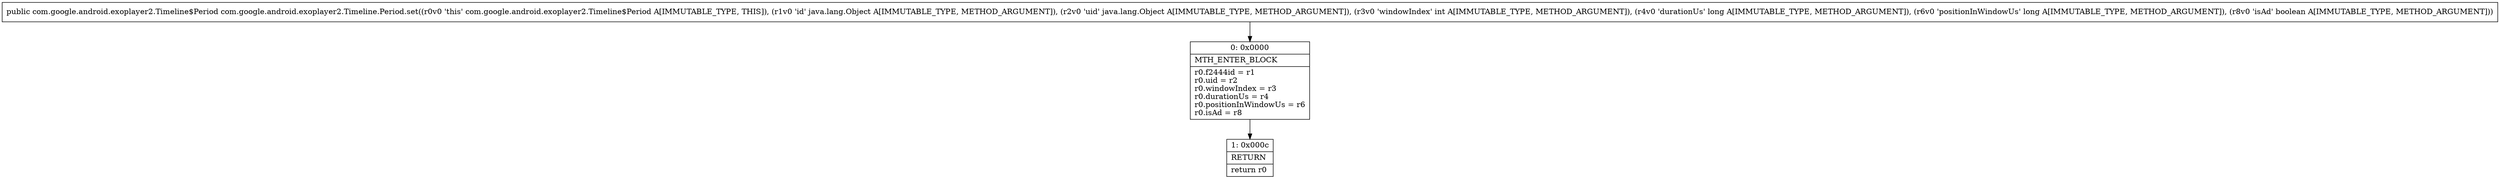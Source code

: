 digraph "CFG forcom.google.android.exoplayer2.Timeline.Period.set(Ljava\/lang\/Object;Ljava\/lang\/Object;IJJZ)Lcom\/google\/android\/exoplayer2\/Timeline$Period;" {
Node_0 [shape=record,label="{0\:\ 0x0000|MTH_ENTER_BLOCK\l|r0.f2444id = r1\lr0.uid = r2\lr0.windowIndex = r3\lr0.durationUs = r4\lr0.positionInWindowUs = r6\lr0.isAd = r8\l}"];
Node_1 [shape=record,label="{1\:\ 0x000c|RETURN\l|return r0\l}"];
MethodNode[shape=record,label="{public com.google.android.exoplayer2.Timeline$Period com.google.android.exoplayer2.Timeline.Period.set((r0v0 'this' com.google.android.exoplayer2.Timeline$Period A[IMMUTABLE_TYPE, THIS]), (r1v0 'id' java.lang.Object A[IMMUTABLE_TYPE, METHOD_ARGUMENT]), (r2v0 'uid' java.lang.Object A[IMMUTABLE_TYPE, METHOD_ARGUMENT]), (r3v0 'windowIndex' int A[IMMUTABLE_TYPE, METHOD_ARGUMENT]), (r4v0 'durationUs' long A[IMMUTABLE_TYPE, METHOD_ARGUMENT]), (r6v0 'positionInWindowUs' long A[IMMUTABLE_TYPE, METHOD_ARGUMENT]), (r8v0 'isAd' boolean A[IMMUTABLE_TYPE, METHOD_ARGUMENT])) }"];
MethodNode -> Node_0;
Node_0 -> Node_1;
}

